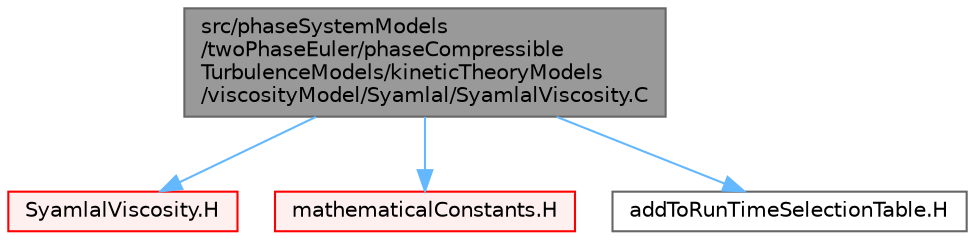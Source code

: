 digraph "src/phaseSystemModels/twoPhaseEuler/phaseCompressibleTurbulenceModels/kineticTheoryModels/viscosityModel/Syamlal/SyamlalViscosity.C"
{
 // LATEX_PDF_SIZE
  bgcolor="transparent";
  edge [fontname=Helvetica,fontsize=10,labelfontname=Helvetica,labelfontsize=10];
  node [fontname=Helvetica,fontsize=10,shape=box,height=0.2,width=0.4];
  Node1 [id="Node000001",label="src/phaseSystemModels\l/twoPhaseEuler/phaseCompressible\lTurbulenceModels/kineticTheoryModels\l/viscosityModel/Syamlal/SyamlalViscosity.C",height=0.2,width=0.4,color="gray40", fillcolor="grey60", style="filled", fontcolor="black",tooltip=" "];
  Node1 -> Node2 [id="edge1_Node000001_Node000002",color="steelblue1",style="solid",tooltip=" "];
  Node2 [id="Node000002",label="SyamlalViscosity.H",height=0.2,width=0.4,color="red", fillcolor="#FFF0F0", style="filled",URL="$twoPhaseEuler_2phaseCompressibleTurbulenceModels_2kineticTheoryModels_2viscosityModel_2Syamlal_2SyamlalViscosity_8H.html",tooltip=" "];
  Node1 -> Node4 [id="edge2_Node000001_Node000004",color="steelblue1",style="solid",tooltip=" "];
  Node4 [id="Node000004",label="mathematicalConstants.H",height=0.2,width=0.4,color="red", fillcolor="#FFF0F0", style="filled",URL="$mathematicalConstants_8H.html",tooltip=" "];
  Node1 -> Node36 [id="edge3_Node000001_Node000036",color="steelblue1",style="solid",tooltip=" "];
  Node36 [id="Node000036",label="addToRunTimeSelectionTable.H",height=0.2,width=0.4,color="grey40", fillcolor="white", style="filled",URL="$addToRunTimeSelectionTable_8H.html",tooltip="Macros for easy insertion into run-time selection tables."];
}
